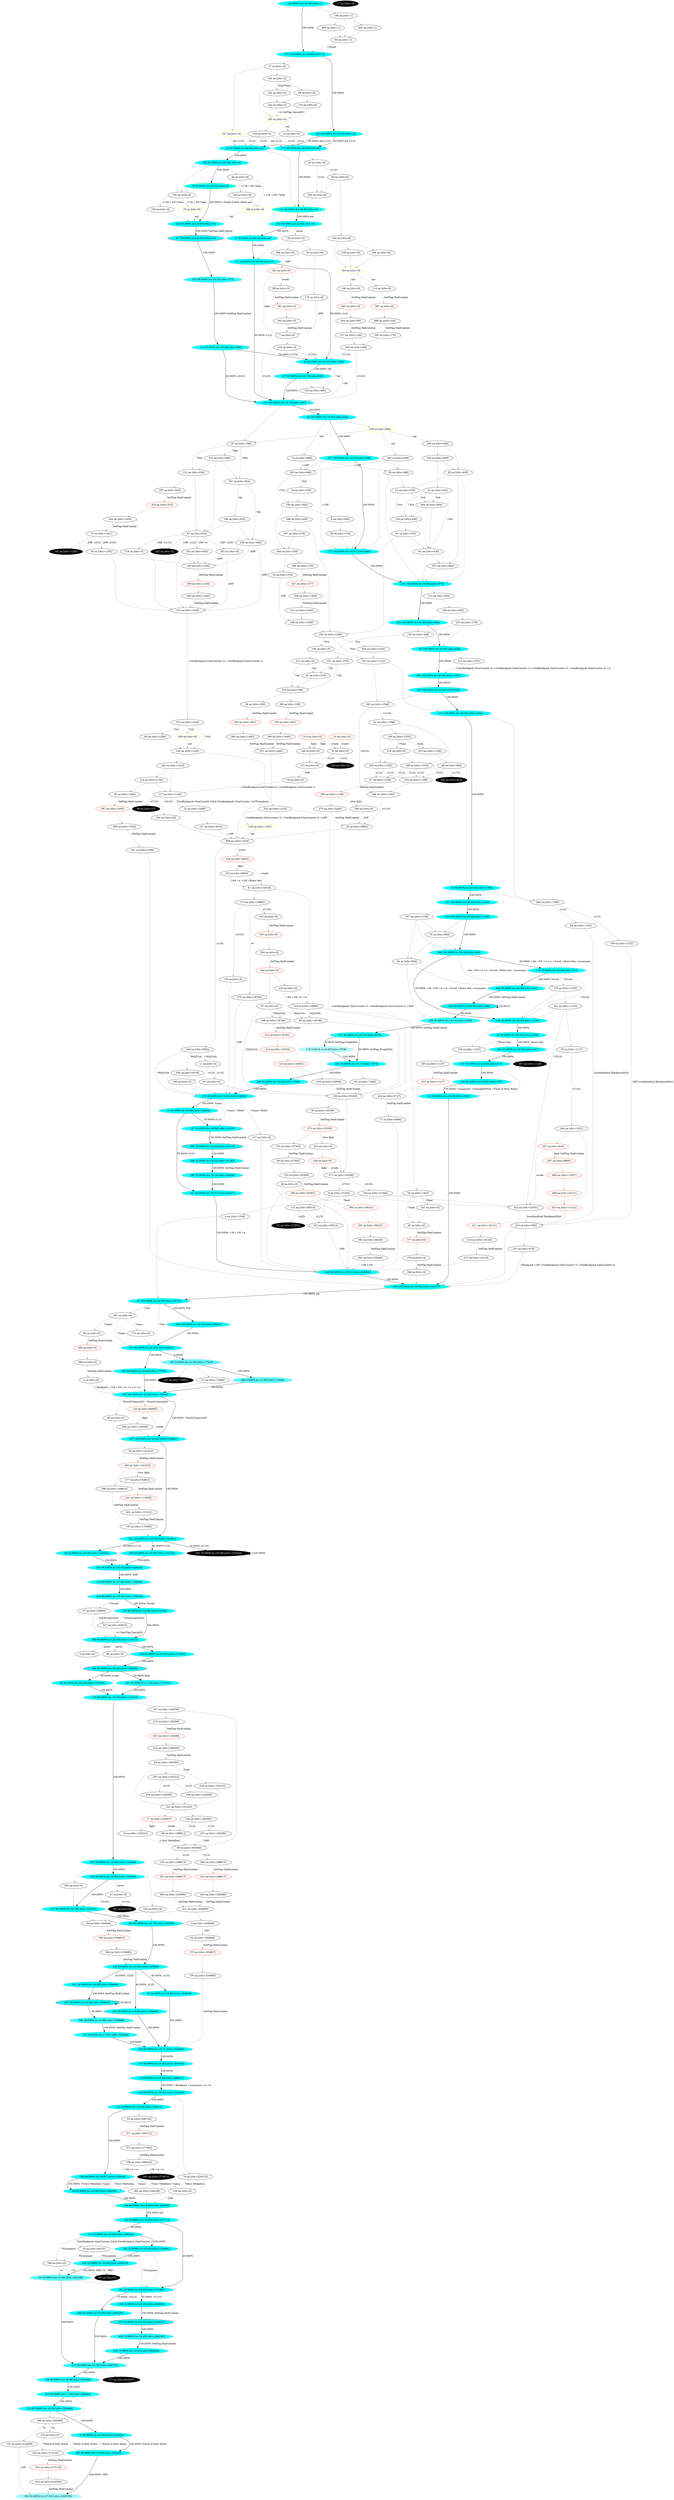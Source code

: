 digraph g {
  "A1" [style=filled fillcolor="#00ffff"label="1 100.000% [e=20.00] [stts=1]" color=grey];
  "A2" [style=filled fillcolor="white"label="2 na [stts=0]" ];
  "A3" [style=filled fillcolor="white"label="3 na [stts=304646]" ];
  "A4" [style=filled fillcolor="white"label="4 na [stts=1248]" ];
  "A5" [style=filled fillcolor="white"label="5 na [stts=0]" ];
  "A6" [style=filled fillcolor="white"label="6 na [stts=436]" ];
  "A7" [style=filled fillcolor="white"label="7 na [stts=0]" ];
  "A8" [style=filled fillcolor="#00ffff"label="8 100.000% [e=20.00] [stts=1396]" color=grey];
  "A9" [style=filled fillcolor="white"label="9 na [stts=31426]" ];
  "A10" [style=filled fillcolor="white"label="10 na [stts=152323]" ];
  "A11" [style=filled fillcolor="white"label="11 na [stts=0]" ];
  "A12" [style=filled fillcolor="#01ffff"label="12 89.999% [e=19.89] [stts=288612]" color=grey];
  "A13" [style=filled fillcolor="white"label="13 na [stts=4]" ];
  "A14" [style=filled fillcolor="white"label="14 na [stts=0]" color=red];
  "A15" [style=filled fillcolor="white"label="15 na [stts=576]" ];
  "A16" [style=filled fillcolor="white"label="16 na [stts=1292]" ];
  "A17" [style=filled fillcolor="black"label="17 na [stts=0]" style=filled fontcolor=white];
  "A18" [style=filled fillcolor="white"label="18 na [stts=576]" ];
  "A19" [style=filled fillcolor="white"label="19 na [stts=8]" color=yellow style=filled];
  "A20" [style=filled fillcolor="#00ffff"label="20 50.000% [e=20.00] [stts=153342]" color=grey];
  "A21" [style=filled fillcolor="white"label="21 na [stts=352]" ];
  "A22" [style=filled fillcolor="white"label="22 na [stts=1008]" ];
  "A23" [style=filled fillcolor="#00ffff"label="23 50.000% [e=20.00] [stts=1233]" color=grey];
  "A24" [style=filled fillcolor="white"label="24 na [stts=160340]" ];
  "A25" [style=filled fillcolor="#00ffff"label="25 50.000% [e=20.00] [stts=8]" color=grey];
  "A27" [style=filled fillcolor="white"label="27 na [stts=72006]" ];
  "A28" [style=filled fillcolor="white"label="28 na [stts=0]" ];
  "A29" [style=filled fillcolor="white"label="29 na [stts=94152]" ];
  "A30" [style=filled fillcolor="white"label="30 na [stts=0]" ];
  "A31" [style=filled fillcolor="white"label="31 na [stts=0]" ];
  "A32" [style=filled fillcolor="white"label="32 na [stts=6884]" ];
  "A33" [style=filled fillcolor="#01ffff"label="33 100.000% [e=19.90] [stts=544]" color=grey];
  "A34" [style=filled fillcolor="#59ffff"label="34 53.999% [e=13.00] [stts=333198]" color=grey];
  "A35" [style=filled fillcolor="#01ffff"label="35 50.000% [e=19.89] [stts=23934]" color=grey];
  "A37" [style=filled fillcolor="white"label="37 na [stts=2]" ];
  "A38" [style=filled fillcolor="white"label="38 na [stts=648]" ];
  "A39" [style=filled fillcolor="#00ffff"label="39 36.000% [e=19.98] [stts=304646]" color=grey];
  "A40" [style=filled fillcolor="#00ffff"label="40 100.000% [e=19.99] [stts=95740]" color=grey];
  "A41" [style=filled fillcolor="white"label="41 na [stts=316]" ];
  "A42" [style=filled fillcolor="black"label="42 na [stts=27603]" style=filled fontcolor=white];
  "A43" [style=filled fillcolor="white"label="43 na [stts=0]" ];
  "A44" [style=filled fillcolor="white"label="44 na [stts=8]" ];
  "A45" [style=filled fillcolor="white"label="45 na [stts=0]" ];
  "A48" [style=filled fillcolor="white"label="48 na [stts=1368]" ];
  "A49" [style=filled fillcolor="#00ffff"label="49 89.999% [e=19.98] [stts=259239]" color=grey];
  "A50" [style=filled fillcolor="white"label="50 na [stts=1127]" ];
  "A51" [style=filled fillcolor="#06ffff"label="51 60.000% [e=19.45] [stts=592]" color=grey];
  "A52" [style=filled fillcolor="white"label="52 na [stts=376]" ];
  "A54" [style=filled fillcolor="white"label="54 na [stts=1352]" ];
  "A55" [style=filled fillcolor="#00ffff"label="55 100.000% [e=20.00] [stts=83834]" color=grey];
  "A57" [style=filled fillcolor="white"label="57 na [stts=38064]" ];
  "A58" [style=filled fillcolor="white"label="58 na [stts=0]" ];
  "A59" [style=filled fillcolor="white"label="59 na [stts=304646]" ];
  "A60" [style=filled fillcolor="white"label="60 na [stts=18760]" ];
  "A61" [style=filled fillcolor="white"label="61 na [stts=1396]" ];
  "A63" [style=filled fillcolor="white"label="63 na [stts=8]" ];
  "A64" [style=filled fillcolor="white"label="64 na [stts=964]" ];
  "A66" [style=filled fillcolor="#0affff"label="66 45.000% [e=19.20] [stts=133039]" color=grey];
  "A67" [style=filled fillcolor="white"label="67 na [stts=624]" ];
  "A68" [style=filled fillcolor="#00ffff"label="68 100.000% [e=20.00] [stts=436]" color=grey];
  "A69" [style=filled fillcolor="white"label="69 na [stts=37302]" ];
  "A70" [style=filled fillcolor="white"label="70 na [stts=220512]" ];
  "A71" [style=filled fillcolor="white"label="71 na [stts=8394]" ];
  "A72" [style=filled fillcolor="#00ffff"label="72 50.000% [e=20.00] [stts=8]" color=grey];
  "A73" [style=filled fillcolor="#0fffff"label="73 89.999% [e=18.80] [stts=514498]" color=grey];
  "A74" [style=filled fillcolor="white"label="74 na [stts=496]" ];
  "A75" [style=filled fillcolor="white"label="75 na [stts=1421]" ];
  "A76" [style=filled fillcolor="white"label="76 na [stts=964]" ];
  "A77" [style=filled fillcolor="white"label="77 na [stts=144307]" color=red];
  "A78" [style=filled fillcolor="#00ffff"label="78 50.000% [e=20.00] [stts=8]" color=yellow];
  "A79" [style=filled fillcolor="white"label="79 na [stts=0]" ];
  "A80" [style=filled fillcolor="white"label="80 na [stts=376]" ];
  "A81" [style=filled fillcolor="white"label="81 na [stts=20318]" ];
  "A82" [style=filled fillcolor="white"label="82 na [stts=400]" ];
  "A83" [style=filled fillcolor="white"label="83 na [stts=7384]" ];
  "A84" [style=filled fillcolor="white"label="84 na [stts=1]" ];
  "A85" [style=filled fillcolor="black"label="85 na [stts=0]" style=filled fontcolor=white];
  "A86" [style=filled fillcolor="white"label="86 na [stts=0]" ];
  "A87" [style=filled fillcolor="white"label="87 na [stts=0]" ];
  "A91" [style=filled fillcolor="white"label="91 na [stts=376]" ];
  "A92" [style=filled fillcolor="white"label="92 na [stts=768]" ];
  "A94" [style=filled fillcolor="white"label="94 na [stts=1252]" ];
  "A95" [style=filled fillcolor="white"label="95 na [stts=8]" ];
  "A96" [style=filled fillcolor="white"label="96 na [stts=964]" ];
  "A97" [style=filled fillcolor="white"label="97 na [stts=0]" ];
  "A98" [style=filled fillcolor="white"label="98 na [stts=288612]" ];
  "A99" [style=filled fillcolor="black"label="99 na [stts=57]" style=filled fontcolor=white];
  "A100" [style=filled fillcolor="#26ffff"label="100 89.999% [e=16.98] [stts=622596]" color=grey];
  "A101" [style=filled fillcolor="white"label="101 na [stts=1152]" ];
  "A102" [style=filled fillcolor="white"label="102 na [stts=8]" ];
  "A103" [style=filled fillcolor="white"label="103 na [stts=136290]" ];
  "A104" [style=filled fillcolor="white"label="104 na [stts=31426]" ];
  "A105" [style=filled fillcolor="white"label="105 na [stts=1233]" ];
  "A106" [style=filled fillcolor="white"label="106 na [stts=552]" ];
  "A107" [style=filled fillcolor="white"label="107 na [stts=144306]" ];
  "A108" [style=filled fillcolor="white"label="108 na [stts=0]" color=red];
  "A109" [style=filled fillcolor="white"label="109 na [stts=394424]" ];
  "A110" [style=filled fillcolor="white"label="110 na [stts=0]" ];
  "A111" [style=filled fillcolor="#07ffff"label="111 90.000% [e=19.39] [stts=152323]" color=grey];
  "A112" [style=filled fillcolor="white"label="112 na [stts=29514]" ];
  "A113" [style=filled fillcolor="white"label="113 na [stts=504]" ];
  "A115" [style=filled fillcolor="#00ffff"label="115 100.000% [e=20.00] [stts=1544]" color=grey];
  "A116" [style=filled fillcolor="#26ffff"label="116 90.000% [e=17.00] [stts=136304]" color=grey];
  "A117" [style=filled fillcolor="white"label="117 na [stts=1140]" ];
  "A118" [style=filled fillcolor="#00ffff"label="118 50.000% [e=20.00] [stts=515]" color=grey];
  "A119" [style=filled fillcolor="#16ffff"label="119 89.999% [e=18.20] [stts=550480]" color=grey];
  "A120" [style=filled fillcolor="#02ffff"label="120 100.000% [e=19.79] [stts=592]" color=grey];
  "A121" [style=filled fillcolor="white"label="121 na [stts=1440]" ];
  "A122" [style=filled fillcolor="white"label="122 na [stts=514499]" ];
  "A123" [style=filled fillcolor="white"label="123 na [stts=1440]" ];
  "A124" [style=filled fillcolor="#0cffff"label="124 90.000% [e=19.05] [stts=152323]" color=grey];
  "A126" [style=filled fillcolor="#00ffff"label="126 100.000% [e=20.00] [stts=2]" color=yellow];
  "A127" [style=filled fillcolor="#12ffff"label="127 50.000% [e=18.56] [stts=8372]" color=grey];
  "A128" [style=filled fillcolor="white"label="128 na [stts=144306]" ];
  "A129" [style=filled fillcolor="white"label="129 na [stts=1352]" color=yellow style=filled];
  "A130" [style=filled fillcolor="white"label="130 na [stts=436]" ];
  "A131" [style=filled fillcolor="#00ffff"label="131 50.000% [e=20.00] [stts=1392]" color=grey];
  "A132" [style=filled fillcolor="white"label="132 na [stts=624]" ];
  "A133" [style=filled fillcolor="white"label="133 na [stts=66095]" color=red];
  "A134" [style=filled fillcolor="white"label="134 na [stts=436]" ];
  "A135" [style=filled fillcolor="white"label="135 na [stts=0]" ];
  "A136" [style=filled fillcolor="white"label="136 na [stts=1252]" ];
  "A137" [style=filled fillcolor="#02ffff"label="137 89.999% [e=19.82] [stts=304646]" color=grey];
  "A138" [style=filled fillcolor="white"label="138 na [stts=6903]" color=red];
  "A139" [style=filled fillcolor="white"label="139 na [stts=496]" color=yellow];
  "A140" [style=filled fillcolor="#00ffff"label="140 89.999% [e=19.93] [stts=234294]" color=grey];
  "A141" [style=filled fillcolor="#00ffff"label="141 50.000% [e=20.00] [stts=8]" color=yellow];
  "A142" [style=filled fillcolor="#00ffff"label="142 89.999% [e=19.99] [stts=427714]" color=grey];
  "A144" [style=filled fillcolor="black"label="144 na [stts=72007]" style=filled fontcolor=white];
  "A145" [style=filled fillcolor="white"label="145 na [stts=1292]" ];
  "A146" [style=filled fillcolor="white"label="146 na [stts=0]" ];
  "A148" [style=filled fillcolor="#03ffff"label="148 89.999% [e=19.71] [stts=320680]" color=grey];
  "A149" [style=filled fillcolor="white"label="149 na [stts=8]" ];
  "A150" [style=filled fillcolor="white"label="150 na [stts=504]" ];
  "A151" [style=filled fillcolor="#00ffff"label="151 100.000% [e=20.00] [stts=1252]" color=grey];
  "A152" [style=filled fillcolor="white"label="152 na [stts=9994]" ];
  "A154" [style=filled fillcolor="white"label="154 na [stts=0]" ];
  "A155" [style=filled fillcolor="white"label="155 na [stts=170380]" ];
  "A156" [style=filled fillcolor="white"label="156 na [stts=0]" ];
  "A157" [style=filled fillcolor="white"label="157 na [stts=3016]" ];
  "A158" [style=filled fillcolor="white"label="158 na [stts=1252]" ];
  "A159" [style=filled fillcolor="white"label="159 na [stts=0]" ];
  "A160" [style=filled fillcolor="white"label="160 na [stts=1]" ];
  "A161" [style=filled fillcolor="#66ffff"label="161 0.000% [e=12.00] [stts=77920]" color=grey];
  "A162" [style=filled fillcolor="white"label="162 na [stts=1216]" ];
  "A163" [style=filled fillcolor="#03ffff"label="163 90.000% [e=19.75] [stts=144306]" color=grey];
  "A164" [style=filled fillcolor="white"label="164 na [stts=436]" ];
  "A165" [style=filled fillcolor="white"label="165 na [stts=4]" color=yellow style=filled];
  "A166" [style=filled fillcolor="white"label="166 na [stts=436]" ];
  "A167" [style=filled fillcolor="white"label="167 na [stts=470]" ];
  "A168" [style=filled fillcolor="white"label="168 na [stts=0]" ];
  "A170" [style=filled fillcolor="white"label="170 na [stts=1339]" ];
  "A171" [style=filled fillcolor="#00ffff"label="171 50.000% [e=20.00] [stts=8]" color=grey];
  "A172" [style=filled fillcolor="white"label="172 na [stts=0]" ];
  "A173" [style=filled fillcolor="white"label="173 na [stts=19982]" ];
  "A174" [style=filled fillcolor="#1bffff"label="174 18.000% [e=17.81] [stts=320680]" color=grey];
  "A175" [style=filled fillcolor="#00ffff"label="175 100.000% [e=19.97] [stts=648]" color=grey];
  "A176" [style=filled fillcolor="white"label="176 na [stts=0]" ];
  "A177" [style=filled fillcolor="black"label="177 na [stts=622597]" style=filled fontcolor=white];
  "A178" [style=filled fillcolor="#b2ffff"label="178 0.001% [e=6.00] [stts=7878]" color=grey];
  "A179" [style=filled fillcolor="white"label="179 na [stts=0]" ];
  "A180" [style=filled fillcolor="#00ffff"label="180 100.000% [e=20.00] [stts=1020]" color=grey];
  "A181" [style=filled fillcolor="black"label="181 10.000% [e=20.00] [stts=153343]" style=filled fontcolor=white];
  "A182" [style=filled fillcolor="white"label="182 na [stts=2]" ];
  "A183" [style=filled fillcolor="#00ffff"label="183 36.000% [e=20.00] [stts=513382]" color=grey];
  "A184" [style=filled fillcolor="white"label="184 na [stts=1021]" ];
  "A185" [style=filled fillcolor="#00ffff"label="185 100.000% [e=19.99] [stts=101277]" color=yellow style=filled];
  "A186" [style=filled fillcolor="#00ffff"label="186 90.000% [e=20.00] [stts=108989]" color=red];
  "A187" [style=filled fillcolor="white"label="187 na [stts=376]" ];
  "A188" [style=filled fillcolor="white"label="188 na [stts=8]" color=yellow];
  "A189" [style=filled fillcolor="white"label="189 na [stts=1252]" ];
  "A190" [style=filled fillcolor="white"label="190 na [stts=0]" ];
  "A191" [style=filled fillcolor="white"label="191 na [stts=436]" ];
  "A192" [style=filled fillcolor="black"label="192 na [stts=1293]" style=filled fontcolor=white];
  "A194" [style=filled fillcolor="white"label="194 na [stts=1397]" ];
  "A195" [style=filled fillcolor="white"label="195 na [stts=8]" ];
  "A197" [style=filled fillcolor="white"label="197 na [stts=1108]" ];
  "A199" [style=filled fillcolor="white"label="199 na [stts=35250]" ];
  "A200" [style=filled fillcolor="#00ffff"label="200 100.000% [e=20.00] [stts=72006]" color=grey];
  "A201" [style=filled fillcolor="white"label="201 na [stts=0]" ];
  "A203" [style=filled fillcolor="white"label="203 na [stts=0]" ];
  "A204" [style=filled fillcolor="#00ffff"label="204 89.999% [e=19.99] [stts=485898]" color=yellow];
  "A205" [style=filled fillcolor="white"label="205 na [stts=1]" ];
  "A206" [style=filled fillcolor="white"label="206 na [stts=448]" ];
  "A207" [style=filled fillcolor="white"label="207 na [stts=152323]" ];
  "A209" [style=filled fillcolor="white"label="209 na [stts=0]" ];
  "A210" [style=filled fillcolor="white"label="210 na [stts=696]" ];
  "A211" [style=filled fillcolor="#00ffff"label="211 50.000% [e=20.00] [stts=8]" color=grey];
  "A212" [style=filled fillcolor="white"label="212 na [stts=0]" ];
  "A213" [style=filled fillcolor="white"label="213 na [stts=376]" ];
  "A214" [style=filled fillcolor="white"label="214 na [stts=1140]" ];
  "A215" [style=filled fillcolor="#1effff"label="215 89.999% [e=17.60] [stts=586462]" color=grey];
  "A216" [style=filled fillcolor="white"label="216 na [stts=0]" ];
  "A217" [style=filled fillcolor="white"label="217 na [stts=128]" ];
  "A218" [style=filled fillcolor="white"label="218 na [stts=144306]" ];
  "A219" [style=filled fillcolor="white"label="219 na [stts=506]" ];
  "A220" [style=filled fillcolor="white"label="220 na [stts=0]" ];
  "A221" [style=filled fillcolor="white"label="221 na [stts=1233]" ];
  "A222" [style=filled fillcolor="white"label="222 na [stts=2]" ];
  "A223" [style=filled fillcolor="white"label="223 na [stts=152323]" ];
  "A224" [style=filled fillcolor="white"label="224 na [stts=19982]" ];
  "A225" [style=filled fillcolor="#00ffff"label="225 100.000% [e=20.00] [stts=161861]" color=grey];
  "A226" [style=filled fillcolor="white"label="226 na [stts=400]" ];
  "A227" [style=filled fillcolor="#03ffff"label="227 60.000% [e=19.75] [stts=544]" color=grey];
  "A228" [style=filled fillcolor="#00ffff"label="228 50.000% [e=20.00] [stts=1339]" color=grey];
  "A229" [style=filled fillcolor="#0fffff"label="229 10.800% [e=18.81] [stts=694864]" color=grey];
  "A230" [style=filled fillcolor="white"label="230 na [stts=0]" ];
  "A231" [style=filled fillcolor="#02ffff"label="231 50.000% [e=19.77] [stts=32517]" color=grey];
  "A232" [style=filled fillcolor="white"label="232 na [stts=376]" ];
  "A234" [style=filled fillcolor="white"label="234 na [stts=1108]" ];
  "A235" [style=filled fillcolor="#2effff"label="235 89.999% [e=16.33] [stts=658730]" color=grey];
  "A236" [style=filled fillcolor="white"label="236 na [stts=484]" ];
  "A237" [style=filled fillcolor="white"label="237 na [stts=14120]" ];
  "A238" [style=filled fillcolor="white"label="238 na [stts=152323]" ];
  "A239" [style=filled fillcolor="white"label="239 na [stts=8]" ];
  "A240" [style=filled fillcolor="white"label="240 na [stts=1396]" ];
  "A241" [style=filled fillcolor="#00ffff"label="241 100.000% [e=20.00] [stts=868]" color=grey];
  "A242" [style=filled fillcolor="black"label="242 na [stts=0]" style=filled fontcolor=white];
  "A243" [style=filled fillcolor="#20ffff"label="243 45.000% [e=17.42] [stts=152323]" color=grey];
  "A244" [style=filled fillcolor="white"label="244 na [stts=6902]" ];
  "A245" [style=filled fillcolor="#0affff"label="245 50.000% [e=19.17] [stts=7878]" color=grey];
  "A246" [style=filled fillcolor="#00ffff"label="246 53.999% [e=20.00] [stts=363015]" color=grey];
  "A247" [style=filled fillcolor="white"label="247 na [stts=2]" color=yellow];
  "A248" [style=filled fillcolor="white"label="248 na [stts=1368]" ];
  "A249" [style=filled fillcolor="#00ffff"label="249 90.000% [e=19.93] [stts=320680]" color=grey];
  "A250" [style=filled fillcolor="white"label="250 na [stts=6376]" ];
  "A251" [style=filled fillcolor="#00ffff"label="251 100.000% [e=19.95] [stts=496]" color=grey];
  "A252" [style=filled fillcolor="#00ffff"label="252 100.000% [e=19.99] [stts=504]" color=grey];
  "A253" [style=filled fillcolor="#00ffff"label="253 50.000% [e=20.00] [stts=8]" color=grey];
  "A254" [style=filled fillcolor="white"label="254 na [stts=1296]" ];
  "A255" [style=filled fillcolor="#00ffff"label="255 90.000% [e=20.00] [stts=117005]" color=grey];
  "A256" [style=filled fillcolor="white"label="256 na [stts=56]" ];
  "A257" [style=filled fillcolor="#00ffff"label="257 50.000% [e=20.00] [stts=413]" color=grey];
  "A258" [style=filled fillcolor="#00ffff"label="258 89.999% [e=19.97] [stts=539860]" color=grey];
  "A259" [style=filled fillcolor="white"label="259 na [stts=8]" ];
  "A261" [style=filled fillcolor="white"label="261 na [stts=38240]" ];
  "A262" [style=filled fillcolor="black"label="262 na [stts=0]" style=filled fontcolor=white];
  "A263" [style=filled fillcolor="white"label="263 na [stts=0]" ];
  "A264" [style=filled fillcolor="white"label="264 na [stts=504]" ];
  "A265" [style=filled fillcolor="white"label="265 na [stts=126008]" ];
  "A266" [style=filled fillcolor="white"label="266 na [stts=8]" ];
  "A267" [style=filled fillcolor="black"label="267 na [stts=1128]" style=filled fontcolor=white];
  "A268" [style=filled fillcolor="#00ffff"label="268 100.000% [e=20.00] [stts=964]" color=grey];
  "A269" [style=filled fillcolor="white"label="269 na [stts=0]" color=yellow style=filled];
  "A270" [style=filled fillcolor="#00ffff"label="270 53.999% [e=19.99] [stts=399166]" color=grey];
  "A271" [style=filled fillcolor="white"label="271 na [stts=33338]" ];
  "A272" [style=filled fillcolor="white"label="272 na [stts=0]" ];
  "A273" [style=filled fillcolor="#00ffff"label="273 100.000% [e=20.00] [stts=2]" color=grey];
  "A274" [style=filled fillcolor="white"label="274 na [stts=0]" ];
  "A275" [style=filled fillcolor="white"label="275 na [stts=18760]" ];
  "A276" [style=filled fillcolor="white"label="276 na [stts=256]" ];
  "A278" [style=filled fillcolor="white"label="278 na [stts=0]" ];
  "A279" [style=filled fillcolor="#0cffff"label="279 90.000% [e=19.00] [stts=98240]" color=grey];
  "A280" [style=filled fillcolor="#0affff"label="280 25.000% [e=19.19] [stts=34429]" color=grey];
  "A281" [style=filled fillcolor="white"label="281 na [stts=1584]" ];
  "A282" [style=filled fillcolor="#00ffff"label="282 50.000% [e=20.00] [stts=447]" color=grey];
  "A283" [style=filled fillcolor="#07ffff"label="283 89.999% [e=19.40] [stts=205392]" color=grey];
  "A284" [style=filled fillcolor="white"label="284 na [stts=0]" ];
  "A286" [style=filled fillcolor="#00ffff"label="286 99.999% [e=20.00] [stts=77920]" color=grey];
  "A288" [style=filled fillcolor="white"label="288 na [stts=436]" ];
  "A289" [style=filled fillcolor="#00ffff"label="289 90.000% [e=20.00] [stts=125022]" color=grey];
  "A290" [style=filled fillcolor="#00ffff"label="290 50.000% [e=20.00] [stts=8]" color=grey];
  "A291" [style=filled fillcolor="white"label="291 na [stts=0]" ];
  "A292" [style=filled fillcolor="white"label="292 na [stts=624]" ];
  "A293" [style=filled fillcolor="white"label="293 na [stts=648]" ];
  "A294" [style=filled fillcolor="#59ffff"label="294 0.000% [e=13.00] [stts=72006]" color=grey];
  "A295" [style=filled fillcolor="white"label="295 na [stts=176]" ];
  "A296" [style=filled fillcolor="white"label="296 na [stts=550480]" ];
  "A297" [style=filled fillcolor="#00ffff"label="297 100.000% [e=19.98] [stts=576]" color=grey];
  "A298" [style=filled fillcolor="white"label="298 na [stts=0]" ];
  "A300" [style=filled fillcolor="#00ffff"label="300 40.000% [e=20.00] [stts=153342]" color=grey];
  "A301" [style=filled fillcolor="white"label="301 na [stts=624]" ];
  "A302" [style=filled fillcolor="#00ffff"label="302 50.000% [e=20.00] [stts=379]" color=grey];
  "A303" [style=filled fillcolor="white"label="303 na [stts=29514]" ];
  "A304" [style=filled fillcolor="white"label="304 na [stts=1252]" ];
  "A305" [style=filled fillcolor="white"label="305 na [stts=259239]" ];
  "A306" [style=filled fillcolor="white"label="306 na [stts=1]" ];
  "A307" [style=filled fillcolor="#00ffff"label="307 100.000% [e=20.00] [stts=235861]" color=grey];
  "A309" [style=filled fillcolor="white"label="309 na [stts=7428]" ];
  "A311" [style=filled fillcolor="white"label="311 na [stts=320680]" ];
  "A312" [style=filled fillcolor="#14ffff"label="312 50.000% [e=18.40] [stts=480]" color=grey];
  "A313" [style=filled fillcolor="white"label="313 na [stts=1108]" ];
  "A314" [style=filled fillcolor="#00ffff"label="314 89.999% [e=19.95] [stts=220512]" color=grey];
  "A315" [style=filled fillcolor="white"label="315 na [stts=1444]" ];
  "A316" [style=filled fillcolor="white"label="316 na [stts=0]" color=red];
  "A317" [style=filled fillcolor="white"label="317 na [stts=0]" ];
  "A318" [style=filled fillcolor="#19ffff"label="318 90.000% [e=18.00] [stts=136304]" color=grey];
  "A319" [style=filled fillcolor="white"label="319 na [stts=4]" ];
  "A320" [style=filled fillcolor="#00ffff"label="320 100.000% [e=20.00] [stts=1108]" color=grey];
  "A321" [style=filled fillcolor="white"label="321 na [stts=1440]" ];
  "A322" [style=filled fillcolor="white"label="322 na [stts=1216]" ];
  "A323" [style=filled fillcolor="#00ffff"label="323 36.000% [e=19.98] [stts=304646]" color=grey];
  "A324" [style=filled fillcolor="white"label="324 na [stts=8]" color=yellow];
  "A326" [style=filled fillcolor="white"label="326 na [stts=1224]" ];
  "A327" [style=filled fillcolor="white"label="327 na [stts=60032]" ];
  "A328" [style=filled fillcolor="white"label="328 na [stts=496]" ];
  "A329" [style=filled fillcolor="black"label="329 na [stts=0]" style=filled fontcolor=white];
  "A330" [style=filled fillcolor="white"label="330 na [stts=448]" ];
  "A331" [style=filled fillcolor="white"label="331 na [stts=376]" ];
  "A332" [style=filled fillcolor="white"label="332 na [stts=2]" ];
  "A333" [style=filled fillcolor="#05ffff"label="333 90.000% [e=19.60] [stts=144306]" color=grey];
  "A334" [style=filled fillcolor="black"label="334 na [stts=825]" style=filled fontcolor=white];
  "A335" [style=filled fillcolor="#02ffff"label="335 50.000% [e=19.83] [stts=25650]" color=grey];
  "A336" [style=filled fillcolor="white"label="336 na [stts=144306]" ];
  "A337" [style=filled fillcolor="white"label="337 na [stts=484]" ];
  "A338" [style=filled fillcolor="#00ffff"label="338 25.200% [e=20.00] [stts=483250]" color=grey];
  "A339" [style=filled fillcolor="white"label="339 na [stts=0]" ];
  "A340" [style=filled fillcolor="white"label="340 na [stts=0]" ];
  "A341" [style=filled fillcolor="#00ffff"label="341 90.000% [e=20.00] [stts=144824]" color=grey];
  "A342" [style=filled fillcolor="white"label="342 na [stts=32031]" ];
  "A343" [style=filled fillcolor="white"label="343 na [stts=1544]" ];
  "A344" [style=filled fillcolor="#0fffff"label="344 90.000% [e=18.80] [stts=160340]" color=grey];
  "A345" [style=filled fillcolor="white"label="345 na [stts=160]" ];
  "A346" [style=filled fillcolor="#04ffff"label="346 50.000% [e=19.62] [stts=7384]" color=grey];
  "A347" [style=filled fillcolor="black"label="347 na [stts=372971]" style=filled fontcolor=white];
  "A348" [style=filled fillcolor="#01ffff"label="348 50.000% [e=19.91] [stts=105036]" color=grey];
  "A349" [style=filled fillcolor="#00ffff"label="349 100.000% [e=20.00] [stts=89812]" color=grey];
  "A350" [style=filled fillcolor="#9fffff"label="350 56.682% [e=27.63] [stts=1309706]" color=grey];
  "A360" [style=filled fillcolor="white"label="360 na [stts=0]" color=red];
  "A361" [style=filled fillcolor="#00ffff"label="361 53.999% [e=20.00] [stts=276466]" color=grey];
  "A362" [style=filled fillcolor="white"label="362 na [stts=0]" color=red];
  "A26" [style=filled fillcolor="white"label="26 na [stts=200]" ];
  "A363" [style=filled fillcolor="white"label="363 na [stts=201]" color=red];
  "A364" [style=filled fillcolor="white"label="364 na [stts=1440]" ];
  "A36" [style=filled fillcolor="white"label="36 na [stts=141422]" ];
  "A365" [style=filled fillcolor="white"label="365 na [stts=141423]" color=red];
  "A366" [style=filled fillcolor="white"label="366 na [stts=169610]" ];
  "A46" [style=filled fillcolor="white"label="46 na [stts=1064]" ];
  "A367" [style=filled fillcolor="white"label="367 na [stts=1065]" color=red];
  "A368" [style=filled fillcolor="white"label="368 na [stts=1520]" ];
  "A47" [style=filled fillcolor="white"label="47 na [stts=1108]" ];
  "A369" [style=filled fillcolor="white"label="369 na [stts=1109]" color=red];
  "A370" [style=filled fillcolor="white"label="370 na [stts=3244]" ];
  "A53" [style=filled fillcolor="white"label="53 na [stts=206730]" ];
  "A371" [style=filled fillcolor="white"label="371 na [stts=206731]" color=red];
  "A372" [style=filled fillcolor="white"label="372 na [stts=277400]" ];
  "A56" [style=filled fillcolor="white"label="56 na [stts=33338]" ];
  "A373" [style=filled fillcolor="white"label="373 na [stts=33339]" color=red];
  "A374" [style=filled fillcolor="white"label="374 na [stts=37302]" ];
  "A62" [style=filled fillcolor="white"label="62 na [stts=304646]" ];
  "A375" [style=filled fillcolor="white"label="375 na [stts=304647]" color=red];
  "A376" [style=filled fillcolor="white"label="376 na [stts=320680]" ];
  "A65" [style=filled fillcolor="white"label="65 na [stts=0]" ];
  "A377" [style=filled fillcolor="white"label="377 na [stts=0]" color=red];
  "A378" [style=filled fillcolor="white"label="378 na [stts=0]" ];
  "A88" [style=filled fillcolor="white"label="88 na [stts=200]" ];
  "A379" [style=filled fillcolor="white"label="379 na [stts=201]" color=red];
  "A380" [style=filled fillcolor="white"label="380 na [stts=1440]" ];
  "A89" [style=filled fillcolor="white"label="89 na [stts=0]" ];
  "A381" [style=filled fillcolor="white"label="381 na [stts=0]" color=red];
  "A382" [style=filled fillcolor="white"label="382 na [stts=0]" ];
  "A90" [style=filled fillcolor="white"label="90 na [stts=304646]" ];
  "A383" [style=filled fillcolor="white"label="383 na [stts=304647]" color=red];
  "A384" [style=filled fillcolor="white"label="384 na [stts=320680]" ];
  "A93" [style=filled fillcolor="white"label="93 na [stts=0]" ];
  "A385" [style=filled fillcolor="white"label="385 na [stts=0]" color=red];
  "A386" [style=filled fillcolor="white"label="386 na [stts=0]" ];
  "A114" [style=filled fillcolor="white"label="114 na [stts=8]" ];
  "A387" [style=filled fillcolor="white"label="387 na [stts=8]" color=red];
  "A388" [style=filled fillcolor="white"label="388 na [stts=104]" ];
  "A125" [style=filled fillcolor="white"label="125 na [stts=35390]" ];
  "A389" [style=filled fillcolor="white"label="389 na [stts=35391]" color=red];
  "A390" [style=filled fillcolor="white"label="390 na [stts=38241]" color=red];
  "A391" [style=filled fillcolor="white"label="391 na [stts=38241]" color=red];
  "A392" [style=filled fillcolor="white"label="392 na [stts=38240]" ];
  "A143" [style=filled fillcolor="white"label="143 na [stts=0]" ];
  "A393" [style=filled fillcolor="white"label="393 na [stts=0]" color=red];
  "A394" [style=filled fillcolor="white"label="394 na [stts=0]" ];
  "A147" [style=filled fillcolor="#00ffff"label="147 25.000% [e=19.94] [stts=22218]" color=grey];
  "A395" [style=filled fillcolor="#00ffff"label="395 25.000% [e=19.94] [stts=22219]" color=red];
  "A396" [style=filled fillcolor="#0cffff"label="396 25.000% [e=19.03] [stts=31293]" color=grey];
  "A153" [style=filled fillcolor="#00ffff"label="153 18.000% [e=19.98] [stts=304646]" color=grey];
  "A397" [style=filled fillcolor="#00ffff"label="397 18.000% [e=19.98] [stts=304647]" color=red];
  "A398" [style=filled fillcolor="#37ffff"label="398 18.000% [e=15.66] [stts=320680]" color=grey];
  "A169" [style=filled fillcolor="white"label="169 na [stts=1292]" ];
  "A399" [style=filled fillcolor="white"label="399 na [stts=1293]" color=red];
  "A400" [style=filled fillcolor="white"label="400 na [stts=1440]" ];
  "A193" [style=filled fillcolor="white"label="193 na [stts=288612]" ];
  "A401" [style=filled fillcolor="white"label="401 na [stts=288613]" color=red];
  "A402" [style=filled fillcolor="white"label="402 na [stts=320680]" ];
  "A196" [style=filled fillcolor="white"label="196 na [stts=8]" ];
  "A403" [style=filled fillcolor="white"label="403 na [stts=8]" color=red];
  "A404" [style=filled fillcolor="white"label="404 na [stts=80]" ];
  "A198" [style=filled fillcolor="#00ffff"label="198 10.800% [e=20.00] [stts=483250]" color=grey];
  "A405" [style=filled fillcolor="#00ffff"label="405 10.800% [e=20.00] [stts=483251]" color=red];
  "A406" [style=filled fillcolor="#27ffff"label="406 10.800% [e=16.89] [stts=604240]" color=grey];
  "A202" [style=filled fillcolor="white"label="202 na [stts=916]" color=red];
  "A407" [style=filled fillcolor="white"label="407 na [stts=6864]" color=red];
  "A408" [style=filled fillcolor="white"label="408 na [stts=13937]" color=red];
  "A409" [style=filled fillcolor="white"label="409 na [stts=14121]" color=red];
  "A410" [style=filled fillcolor="white"label="410 na [stts=14121]" color=red];
  "A411" [style=filled fillcolor="white"label="411 na [stts=14121]" color=red];
  "A412" [style=filled fillcolor="white"label="412 na [stts=14120]" ];
  "A208" [style=filled fillcolor="white"label="208 na [stts=18760]" ];
  "A413" [style=filled fillcolor="white"label="413 na [stts=18761]" color=red];
  "A414" [style=filled fillcolor="white"label="414 na [stts=24333]" color=red];
  "A415" [style=filled fillcolor="white"label="415 na [stts=28361]" color=red];
  "A416" [style=filled fillcolor="white"label="416 na [stts=28360]" ];
  "A233" [style=filled fillcolor="#00ffff"label="233 50.000% [e=20.00] [stts=16]" color=grey];
  "A417" [style=filled fillcolor="#00ffff"label="417 50.000% [e=20.00] [stts=16]" color=red];
  "A418" [style=filled fillcolor="#2cffff"label="418 50.000% [e=16.54] [stts=272]" color=grey];
  "A260" [style=filled fillcolor="white"label="260 na [stts=288612]" ];
  "A419" [style=filled fillcolor="white"label="419 na [stts=288613]" color=red];
  "A420" [style=filled fillcolor="white"label="420 na [stts=320680]" ];
  "A277" [style=filled fillcolor="white"label="277 na [stts=92843]" ];
  "A421" [style=filled fillcolor="white"label="421 na [stts=113936]" color=red];
  "A422" [style=filled fillcolor="white"label="422 na [stts=115221]" ];
  "A285" [style=filled fillcolor="white"label="285 na [stts=1127]" ];
  "A423" [style=filled fillcolor="white"label="423 na [stts=1127]" color=red];
  "A424" [style=filled fillcolor="white"label="424 na [stts=5747]" ];
  "A287" [style=filled fillcolor="white"label="287 na [stts=552]" ];
  "A425" [style=filled fillcolor="white"label="425 na [stts=553]" color=red];
  "A426" [style=filled fillcolor="white"label="426 na [stts=1420]" ];
  "A299" [style=filled fillcolor="white"label="299 na [stts=376]" ];
  "A427" [style=filled fillcolor="white"label="427 na [stts=377]" color=red];
  "A428" [style=filled fillcolor="white"label="428 na [stts=1440]" ];
  "A308" [style=filled fillcolor="#00ffff"label="308 50.000% [e=20.00] [stts=481]" color=grey];
  "A429" [style=filled fillcolor="#00ffff"label="429 50.000% [e=20.00] [stts=482]" color=red];
  "A430" [style=filled fillcolor="#31ffff"label="430 50.000% [e=16.14] [stts=4180]" color=grey];
  "A310" [style=filled fillcolor="white"label="310 na [stts=136289]" ];
  "A431" [style=filled fillcolor="white"label="431 na [stts=136290]" color=red];
  "A432" [style=filled fillcolor="white"label="432 na [stts=160340]" ];
  "A325" [style=filled fillcolor="white"label="325 na [stts=273124]" ];
  "A433" [style=filled fillcolor="white"label="433 na [stts=273125]" color=red];
  "A434" [style=filled fillcolor="white"label="434 na [stts=416360]" ];
  A1 -> A160 [label="" color=darkgrey];
  A2 -> A200 [label=" +Backpack +12$ +2M +w +w +w +w" color=darkgrey];
  A3 -> A62 [label=" -1HP" color=darkgrey];
  A4 -> A40 [label="" color=darkgrey];
  A5 -> A186 [label="" color=darkgrey];
  A6 -> A80 [label="" color=darkgrey];
  A6 -> A175 [label="" color=darkgrey];
  A7 -> A154 [label="" color=darkgrey];
  A8 -> A240 [label="" color=darkgrey];
  A9 -> A112 [label="" color=darkgrey];
  A9 -> A342 [label="" color=darkgrey];
  A10 -> A59 [label=" +Onyx Medallion" color=darkgrey];
  A11 -> A97 [label=" r(1/2)" color=darkgrey];
  A11 -> A190 [label=" r(1/2)" color=darkgrey];
  A13 -> A25 [label=" r(1/2)" color=darkgrey];
  A13 -> A171 [label=" r(1/2)" color=darkgrey];
  A14 -> A31 [label=" evade" color=darkgrey];
  A14 -> A146 [label=" fight" color=darkgrey];
  A15 -> A134 [label=" !?trk" color=darkgrey];
  A15 -> A264 [label=" ?trk" color=darkgrey];
  A16 -> A123 [label="" color=darkgrey];
  A16 -> A169 [label="" color=darkgrey];
  A18 -> A150 [label="" color=darkgrey];
  A19 -> A233 [label=" eat" color=darkgrey];
  A21 -> A134 [label=" !?trk" color=darkgrey];
  A21 -> A191 [label=" !?trk" color=darkgrey];
  A21 -> A264 [label=" ?trk" color=darkgrey];
  A22 -> A157 [label="" color=darkgrey];
  A23 -> A105 [label=" !?Brass Key" color=darkgrey];
  A24 -> A207 [label="" color=darkgrey];
  A24 -> A223 [label="" color=darkgrey];
  A24 -> A238 [label=" ?heal" color=darkgrey];
  A25 -> A141 [label="" color=darkgrey];
  A26 -> A363 [label=" SetFlag HadCombat" color=darkgrey];
  A27 -> A200 [label="" color=darkgrey];
  A28 -> A348 [label="" color=darkgrey];
  A29 -> A168 [label=" ?Firesphere" color=darkgrey];
  A29 -> A183 [label=" !?Firesphere" color=darkgrey];
  A29 -> A246 [label=" !?Firesphere" color=darkgrey];
  A30 -> A176 [label="" color=darkgrey];
  A31 -> A272 [label=" r(1/2)" color=darkgrey];
  A31 -> A329 [label=" r(1/2)" color=darkgrey];
  A32 -> A309 [label="" color=darkgrey];
  A33 -> A74 [label="" color=darkgrey];
  A33 -> A139 [label="" color=darkgrey];
  A34 -> A183 [label="" color=darkgrey];
  A36 -> A365 [label=" SetFlag HadCombat" color=darkgrey];
  A37 -> A182 [label="" color=darkgrey];
  A37 -> A247 [label="" color=darkgrey];
  A38 -> A15 [label="" color=darkgrey];
  A38 -> A297 [label="" color=darkgrey];
  A40 -> A55 [label=" !?trk" color=darkgrey];
  A40 -> A291 [label=" !?trk" color=darkgrey];
  A41 -> A276 [label="" color=darkgrey];
  A43 -> A111 [label="  r(3/10)" color=darkgrey];
  A43 -> A262 [label="  r(7/10)" color=darkgrey];
  A44 -> A149 [label=" +12$ +2M ?heal" color=darkgrey];
  A44 -> A188 [label=" +12$ +2M !?heal" color=darkgrey];
  A45 -> A307 [label="" color=darkgrey];
  A46 -> A367 [label=" SetFlag HadCombat" color=darkgrey];
  A47 -> A369 [label=" SetFlag HadCombat" color=darkgrey];
  A48 -> A145 [label="" color=darkgrey];
  A50 -> A184 [label=" r(7/10)" color=darkgrey];
  A50 -> A267 [label=" r(3/10)" color=darkgrey];
  A51 -> A120 [label=" !?ak" color=darkgrey];
  A51 -> A328 [label=" !?ak" color=darkgrey];
  A52 -> A248 [label=" -1HP" color=darkgrey];
  A53 -> A371 [label=" SetFlag HadCombat" color=darkgrey];
  A54 -> A4 [label=" ?heal" color=darkgrey];
  A54 -> A65 [label=" !?heal" color=darkgrey];
  A54 -> A201 [label=" !?heal" color=darkgrey];
  A56 -> A373 [label=" SetFlag HadCombat" color=darkgrey];
  A57 -> A289 [label=" " color=darkgrey];
  A57 -> A327 [label=" ?w&&f:Special01" color=darkgrey];
  A58 -> A110 [label="" color=darkgrey];
  A58 -> A222 [label="" color=darkgrey];
  A59 -> A193 [label=" r(1/2)" color=darkgrey];
  A59 -> A260 [label=" r(1/2)" color=darkgrey];
  A60 -> A199 [label="" color=darkgrey];
  A61 -> A136 [label="" color=darkgrey];
  A61 -> A189 [label="" color=darkgrey];
  A61 -> A304 [label="" color=darkgrey];
  A62 -> A375 [label=" SetFlag HadCombat" color=darkgrey];
  A63 -> A95 [label=" r(1/2)" color=darkgrey];
  A63 -> A259 [label=" r(1/2)" color=darkgrey];
  A64 -> A170 [label="" color=darkgrey];
  A64 -> A228 [label="" color=darkgrey];
  A65 -> A377 [label=" SetFlag HadCombat" color=darkgrey];
  A67 -> A242 [label=" -1HP  r(1/2)" color=darkgrey];
  A67 -> A263 [label=" -1HP  r(2/5)" color=darkgrey];
  A67 -> A278 [label=" -1HP  r(1/10)" color=darkgrey];
  A67 -> A292 [label=" -1HP ?w" color=darkgrey];
  A68 -> A213 [label="" color=darkgrey];
  A69 -> A125 [label="" color=darkgrey];
  A69 -> A348 [label="" color=darkgrey];
  A70 -> A49 [label=" ?camo" color=darkgrey];
  A70 -> A159 [label=" " color=darkgrey];
  A70 -> A305 [label=" ?Onyx Medallion" color=darkgrey];
  A71 -> A348 [label="" color=darkgrey];
  A73 -> A325 [label=" !?Flask of Holy Water" color=darkgrey];
  A74 -> A38 [label=" +1HP" color=darkgrey];
  A74 -> A175 [label=" +1HP" color=darkgrey];
  A74 -> A293 [label=" +1HP" color=darkgrey];
  A75 -> A16 [label=" -2HP  r(2/5)" color=darkgrey];
  A75 -> A192 [label=" -2HP  r(3/5)" color=darkgrey];
  A76 -> A64 [label="" color=darkgrey];
  A76 -> A268 [label="" color=darkgrey];
  A77 -> A10 [label=" fight" color=darkgrey];
  A77 -> A98 [label=" evade" color=darkgrey];
  A79 -> A117 [label=" +GenBackpack (GenCounter 2) +GenBackpack (GenCounter 1)" color=darkgrey];
  A80 -> A175 [label="" color=darkgrey];
  A81 -> A173 [label="" color=darkgrey];
  A81 -> A224 [label="" color=darkgrey];
  A82 -> A15 [label="" color=darkgrey];
  A82 -> A297 [label="" color=darkgrey];
  A82 -> A337 [label="" color=darkgrey];
  A83 -> A199 [label="" color=darkgrey];
  A84 -> A273 [label=" +Scroll" color=darkgrey];
  A86 -> A186 [label="" color=darkgrey];
  A87 -> A60 [label=" ?6th||?trk" color=darkgrey];
  A87 -> A199 [label=" !?6th||?trk" color=darkgrey];
  A87 -> A208 [label=" !?6th||?trk" color=darkgrey];
  A88 -> A379 [label=" SetFlag HadCombat" color=darkgrey];
  A89 -> A381 [label=" SetFlag HadCombat" color=darkgrey];
  A90 -> A383 [label=" SetFlag HadCombat" color=darkgrey];
  A91 -> A191 [label="" color=darkgrey];
  A91 -> A254 [label="" color=darkgrey];
  A92 -> A132 [label=" !?6th" color=darkgrey];
  A92 -> A210 [label=" ?6th" color=darkgrey];
  A92 -> A301 [label=" !?6th" color=darkgrey];
  A93 -> A385 [label=" SetFlag HadCombat" color=darkgrey];
  A94 -> A219 [label=" LoseItemKind [BackpackSlot]" color=darkgrey];
  A95 -> A195 [label="" color=darkgrey];
  A95 -> A259 [label="" color=darkgrey];
  A96 -> A47 [label=" r(1/2)" color=darkgrey];
  A96 -> A234 [label=" r(2/5)" color=darkgrey];
  A96 -> A334 [label=" r(1/10)" color=darkgrey];
  A97 -> A199 [label="" color=darkgrey];
  A98 -> A59 [label="" color=darkgrey];
  A101 -> A115 [label="" color=darkgrey];
  A101 -> A343 [label="" color=darkgrey];
  A102 -> A19 [label=" +12$ +2M ?heal" color=darkgrey];
  A102 -> A339 [label=" +12$ +2M !?heal" color=darkgrey];
  A103 -> A59 [label=" -4HP" color=darkgrey];
  A104 -> A303 [label="" color=darkgrey];
  A104 -> A342 [label="" color=darkgrey];
  A105 -> A267 [label="" color=darkgrey];
  A105 -> A285 [label="" color=darkgrey];
  A106 -> A67 [label="" color=darkgrey];
  A106 -> A236 [label="" color=darkgrey];
  A107 -> A59 [label="" color=darkgrey];
  A107 -> A310 [label="" color=darkgrey];
  A108 -> A28 [label=" fight" color=darkgrey];
  A108 -> A271 [label=" evade" color=darkgrey];
  A109 -> A258 [label=" +3$ +w +w" color=darkgrey];
  A109 -> A347 [label=" +3$ +w +w" color=darkgrey];
  A110 -> A165 [label="" color=darkgrey];
  A111 -> A90 [label="" color=darkgrey];
  A112 -> A42 [label="  r(4/5)" color=darkgrey];
  A112 -> A303 [label="  r(1/5)" color=darkgrey];
  A113 -> A166 [label="" color=darkgrey];
  A114 -> A387 [label=" SetFlag HadCombat" color=darkgrey];
  A115 -> A240 [label="" color=darkgrey];
  A117 -> A22 [label=" ?GenBackpack (GenCounter 2)&&?GenBackpack (GenCounter 1)||?Firesphere" color=darkgrey];
  A117 -> A99 [label="  r(7/10)" color=darkgrey];
  A117 -> A256 [label="  r(3/10)" color=darkgrey];
  A118 -> A170 [label=" !?Scroll" color=darkgrey];
  A118 -> A228 [label=" !?Scroll" color=darkgrey];
  A119 -> A296 [label="" color=darkgrey];
  A120 -> A92 [label="" color=darkgrey];
  A121 -> A248 [label="" color=darkgrey];
  A122 -> A350 [label=" -1HP " color=darkgrey];
  A123 -> A315 [label=" +GenBackpack (GenCounter 2) +GenBackpack (GenCounter 1)" color=darkgrey];
  A124 -> A107 [label="" color=darkgrey];
  A125 -> A389 [label=" SetFlag HadCombat" color=darkgrey];
  A128 -> A98 [label="  r(1/2)" color=darkgrey];
  A128 -> A103 [label="  r(1/2)" color=darkgrey];
  A129 -> A309 [label=" eat" color=darkgrey];
  A130 -> A68 [label="" color=darkgrey];
  A130 -> A331 [label="" color=darkgrey];
  A132 -> A67 [label="" color=darkgrey];
  A132 -> A287 [label="" color=darkgrey];
  A133 -> A265 [label=" fight" color=darkgrey];
  A133 -> A307 [label=" evade" color=darkgrey];
  A134 -> A91 [label="" color=darkgrey];
  A134 -> A191 [label="" color=darkgrey];
  A135 -> A30 [label="" color=darkgrey];
  A135 -> A211 [label="" color=darkgrey];
  A135 -> A284 [label="" color=darkgrey];
  A136 -> A216 [label=" !?heal" color=darkgrey];
  A136 -> A313 [label=" ?heal" color=darkgrey];
  A138 -> A81 [label=" evade" color=darkgrey];
  A138 -> A152 [label=" fight" color=darkgrey];
  A139 -> A92 [label=" eat" color=darkgrey];
  A139 -> A206 [label=" eat" color=darkgrey];
  A139 -> A330 [label=" eat" color=darkgrey];
  A140 -> A70 [label="" color=darkgrey];
  A143 -> A393 [label=" SetFlag HadCombat" color=darkgrey];
  A145 -> A162 [label="" color=darkgrey];
  A145 -> A322 [label="" color=darkgrey];
  A146 -> A272 [label="" color=darkgrey];
  A149 -> A188 [label="" color=darkgrey];
  A150 -> A6 [label="" color=darkgrey];
  A150 -> A164 [label="" color=darkgrey];
  A150 -> A288 [label="" color=darkgrey];
  A151 -> A197 [label="" color=darkgrey];
  A152 -> A81 [label=" +6$ +w +2M +Brass Key" color=darkgrey];
  A154 -> A51 [label=" r(7/10)" color=darkgrey];
  A154 -> A120 [label=" r(3/10)" color=darkgrey];
  A155 -> A225 [label="" color=darkgrey];
  A156 -> A101 [label="" color=darkgrey];
  A156 -> A212 [label="" color=darkgrey];
  A157 -> A309 [label=" +1HP" color=darkgrey];
  A158 -> A219 [label=" -3HP LoseItemKind [BackpackSlot]" color=darkgrey];
  A159 -> A204 [label=" -2HP" color=darkgrey];
  A160 -> A84 [label="" color=darkgrey];
  A160 -> A205 [label="" color=darkgrey];
  A160 -> A306 [label="" color=darkgrey];
  A161 -> A27 [label="" color=darkgrey];
  A161 -> A144 [label="" color=darkgrey];
  A162 -> A117 [label="" color=darkgrey];
  A162 -> A214 [label="" color=darkgrey];
  A164 -> A52 [label="" color=darkgrey];
  A164 -> A299 [label="" color=darkgrey];
  A165 -> A13 [label=" eat" color=darkgrey];
  A165 -> A319 [label="" color=darkgrey];
  A166 -> A232 [label="" color=darkgrey];
  A167 -> A185 [label=" +Backpack +2M +GenBackpack (GenCounter 3) +GenBackpack (GenCounter 4)" color=darkgrey];
  A168 -> A34 [label=" ?w" color=darkgrey];
  A168 -> A85 [label=" !?w" color=darkgrey];
  A169 -> A399 [label=" SetFlag HadCombat" color=darkgrey];
  A170 -> A221 [label="" color=darkgrey];
  A170 -> A228 [label="" color=darkgrey];
  A171 -> A63 [label="" color=darkgrey];
  A172 -> A55 [label="" color=darkgrey];
  A173 -> A143 [label="  r(7/10)" color=darkgrey];
  A173 -> A179 [label="  r(3/10)" color=darkgrey];
  A173 -> A275 [label=" ?w" color=darkgrey];
  A176 -> A7 [label=" -3HP" color=darkgrey];
  A179 -> A335 [label="" color=darkgrey];
  A182 -> A58 [label=" " color=darkgrey];
  A182 -> A165 [label="" color=darkgrey];
  A182 -> A332 [label=" ?trk||?hunt" color=darkgrey];
  A184 -> A202 [label="" color=darkgrey];
  A184 -> A342 [label="" color=darkgrey];
  A187 -> A164 [label="" color=darkgrey];
  A188 -> A233 [label=" eat" color=darkgrey];
  A189 -> A47 [label=" r(1/2)" color=darkgrey];
  A189 -> A234 [label=" r(1/2)" color=darkgrey];
  A190 -> A335 [label="" color=darkgrey];
  A191 -> A297 [label="" color=darkgrey];
  A191 -> A337 [label="" color=darkgrey];
  A193 -> A401 [label=" SetFlag HadCombat" color=darkgrey];
  A194 -> A32 [label=" r(1/10)" color=darkgrey];
  A195 -> A239 [label="" color=darkgrey];
  A195 -> A266 [label="" color=darkgrey];
  A195 -> A324 [label="" color=darkgrey];
  A196 -> A403 [label=" SetFlag HadCombat" color=darkgrey];
  A197 -> A64 [label="" color=darkgrey];
  A197 -> A76 [label="" color=darkgrey];
  A197 -> A268 [label="" color=darkgrey];
  A199 -> A56 [label="" color=darkgrey];
  A199 -> A271 [label="" color=darkgrey];
  A200 -> A45 [label=" ?hunt||f:Special02" color=darkgrey];
  A200 -> A133 [label=" !?hunt||f:Special02" color=darkgrey];
  A201 -> A65 [label="" color=darkgrey];
  A202 -> A342 [label=" evade" color=darkgrey];
  A202 -> A407 [label=" fight SetFlag HadCombat" color=darkgrey];
  A203 -> A108 [label="" color=darkgrey];
  A203 -> A271 [label="" color=darkgrey];
  A205 -> A84 [label="" color=darkgrey];
  A206 -> A82 [label="" color=darkgrey];
  A206 -> A226 [label="" color=darkgrey];
  A207 -> A218 [label="  r(1/2)" color=darkgrey];
  A207 -> A336 [label="  r(1/2)" color=darkgrey];
  A208 -> A413 [label=" SetFlag HadCombat" color=darkgrey];
  A209 -> A111 [label="" color=darkgrey];
  A210 -> A67 [label="" color=darkgrey];
  A210 -> A132 [label="" color=darkgrey];
  A210 -> A301 [label="" color=darkgrey];
  A212 -> A41 [label=" ?ak" color=darkgrey];
  A212 -> A276 [label=" !?ak" color=darkgrey];
  A213 -> A180 [label=" +GenBackpack (GenCounter 2) +GenBackpack (GenCounter 1) +GenBackpack (GenCounter 3) +GenBackpack (GenCounter 4) +w" color=darkgrey];
  A214 -> A46 [label="" color=darkgrey];
  A214 -> A117 [label="" color=darkgrey];
  A215 -> A296 [label="" color=darkgrey];
  A216 -> A189 [label="" color=darkgrey];
  A216 -> A304 [label="" color=darkgrey];
  A217 -> A345 [label="" color=darkgrey];
  A218 -> A223 [label="" color=darkgrey];
  A219 -> A167 [label="" color=darkgrey];
  A219 -> A185 [label="" color=darkgrey];
  A220 -> A90 [label="" color=darkgrey];
  A220 -> A163 [label="" color=darkgrey];
  A221 -> A50 [label="" color=darkgrey];
  A221 -> A228 [label="" color=darkgrey];
  A221 -> A342 [label="" color=darkgrey];
  A222 -> A165 [label=" +w SetFlag Special01" color=darkgrey];
  A223 -> A77 [label="" color=darkgrey];
  A223 -> A128 [label="" color=darkgrey];
  A224 -> A60 [label=" ?trk||?6th" color=darkgrey];
  A224 -> A199 [label="" color=darkgrey];
  A224 -> A208 [label="" color=darkgrey];
  A226 -> A21 [label="" color=darkgrey];
  A226 -> A82 [label="" color=darkgrey];
  A227 -> A328 [label="" color=darkgrey];
  A228 -> A105 [label="" color=darkgrey];
  A230 -> A224 [label=" +9$ +2M +w +w" color=darkgrey];
  A232 -> A68 [label="" color=darkgrey];
  A232 -> A130 [label="" color=darkgrey];
  A234 -> A194 [label="" color=darkgrey];
  A235 -> A177 [label="" color=darkgrey];
  A236 -> A123 [label=" -4HP" color=darkgrey];
  A236 -> A169 [label=" -4HP" color=darkgrey];
  A237 -> A348 [label="" color=darkgrey];
  A238 -> A223 [label="" color=darkgrey];
  A239 -> A324 [label="" color=darkgrey];
  A240 -> A94 [label=" r(1/2)" color=darkgrey];
  A240 -> A158 [label=" r(1/2)" color=darkgrey];
  A241 -> A343 [label="" color=darkgrey];
  A244 -> A11 [label=" !?6th||?trk" color=darkgrey];
  A244 -> A250 [label=" ?6th||?trk" color=darkgrey];
  A244 -> A335 [label=" !?6th||?trk" color=darkgrey];
  A245 -> A83 [label="" color=darkgrey];
  A246 -> A85 [label=" -8HP " color=darkgrey];
  A247 -> A25 [label=" eat r(1/2)" color=darkgrey];
  A247 -> A171 [label=" eat r(1/2)" color=darkgrey];
  A248 -> A254 [label="" color=darkgrey];
  A250 -> A335 [label="" color=darkgrey];
  A251 -> A38 [label="" color=darkgrey];
  A251 -> A293 [label="" color=darkgrey];
  A252 -> A130 [label="" color=darkgrey];
  A253 -> A135 [label=" never" color=darkgrey];
  A254 -> A101 [label=" !?trk" color=darkgrey];
  A254 -> A156 [label=" !?trk" color=darkgrey];
  A254 -> A326 [label=" ?trk" color=darkgrey];
  A256 -> A309 [label="" color=darkgrey];
  A257 -> A131 [label="" color=darkgrey];
  A258 -> A159 [label=" !?Onyx Medallion !?camo" color=darkgrey];
  A258 -> A305 [label=" ?Onyx Medallion" color=darkgrey];
  A259 -> A141 [label="" color=darkgrey];
  A260 -> A419 [label=" SetFlag HadCombat" color=darkgrey];
  A261 -> A348 [label=" +8$ +1M" color=darkgrey];
  A263 -> A123 [label=" -4HP" color=darkgrey];
  A263 -> A169 [label=" -4HP" color=darkgrey];
  A264 -> A134 [label="" color=darkgrey];
  A264 -> A191 [label="" color=darkgrey];
  A265 -> A307 [label="" color=darkgrey];
  A266 -> A324 [label="" color=darkgrey];
  A268 -> A170 [label=" +4$ +2M +w +w +Scroll +Brass Key +Laumspur" color=darkgrey];
  A269 -> A145 [label=" eat" color=darkgrey];
  A270 -> A29 [label=" ?GenBackpack (GenCounter 2)&&?GenBackpack (GenCounter 1)" color=darkgrey];
  A270 -> A168 [label=" ?Firesphere" color=darkgrey];
  A271 -> A9 [label="  r(7/10)" color=darkgrey];
  A271 -> A104 [label="  r(3/10)" color=darkgrey];
  A272 -> A79 [label=" -5HP" color=darkgrey];
  A273 -> A37 [label="" color=darkgrey];
  A274 -> A283 [label=" ?Flask of Holy Water" color=darkgrey];
  A274 -> A325 [label=" !?Flask of Holy Water" color=darkgrey];
  A275 -> A335 [label=" -1HP" color=darkgrey];
  A276 -> A26 [label="" color=darkgrey];
  A276 -> A88 [label="" color=darkgrey];
  A277 -> A421 [label=" SetFlag HadCombat" color=darkgrey];
  A278 -> A123 [label="" color=darkgrey];
  A278 -> A169 [label="" color=darkgrey];
  A279 -> A327 [label=" ?w&&f:Special01" color=darkgrey];
  A281 -> A185 [label="" color=darkgrey];
  A284 -> A362 [label=" -3HP" color=darkgrey];
  A285 -> A423 [label=" SetFlag HadCombat" color=darkgrey];
  A287 -> A425 [label=" SetFlag HadCombat" color=darkgrey];
  A288 -> A187 [label="" color=darkgrey];
  A288 -> A254 [label="" color=darkgrey];
  A289 -> A5 [label=" never" color=darkgrey];
  A289 -> A86 [label=" never" color=darkgrey];
  A290 -> A44 [label="" color=darkgrey];
  A290 -> A102 [label="" color=darkgrey];
  A291 -> A55 [label=" !?camo" color=darkgrey];
  A291 -> A93 [label=" !?camo" color=darkgrey];
  A291 -> A172 [label=" ?camo" color=darkgrey];
  A292 -> A123 [label="" color=darkgrey];
  A292 -> A169 [label="" color=darkgrey];
  A293 -> A18 [label=" ?trk" color=darkgrey];
  A293 -> A150 [label=" !?trk" color=darkgrey];
  A295 -> A345 [label="" color=darkgrey];
  A296 -> A122 [label=" ?w" color=darkgrey];
  A296 -> A274 [label=" !?w" color=darkgrey];
  A297 -> A113 [label="" color=darkgrey];
  A298 -> A185 [label="" color=darkgrey];
  A299 -> A427 [label=" SetFlag HadCombat" color=darkgrey];
  A301 -> A106 [label=" ?ak" color=darkgrey];
  A301 -> A236 [label=" !?ak" color=darkgrey];
  A303 -> A348 [label=" -2HP" color=darkgrey];
  A304 -> A47 [label=" r(1/2)" color=darkgrey];
  A304 -> A234 [label=" r(1/2)" color=darkgrey];
  A305 -> A204 [label="" color=darkgrey];
  A306 -> A84 [label="" color=darkgrey];
  A307 -> A36 [label="" color=darkgrey];
  A309 -> A138 [label="  r(4/5)" color=darkgrey];
  A309 -> A244 [label="  r(1/5)" color=darkgrey];
  A310 -> A431 [label=" SetFlag HadCombat" color=darkgrey];
  A311 -> A3 [label="" color=darkgrey];
  A311 -> A90 [label="" color=darkgrey];
  A313 -> A96 [label="" color=darkgrey];
  A314 -> A53 [label="" color=darkgrey];
  A315 -> A48 [label=" ?trk" color=darkgrey];
  A315 -> A145 [label=" !?trk" color=darkgrey];
  A315 -> A269 [label=" !?trk" color=darkgrey];
  A316 -> A31 [label=" evade" color=darkgrey];
  A316 -> A146 [label=" fight" color=darkgrey];
  A317 -> A348 [label="" color=darkgrey];
  A318 -> A57 [label=" !?Scroll" color=darkgrey];
  A319 -> A25 [label=" r(1/2)" color=darkgrey];
  A319 -> A171 [label=" r(1/2)" color=darkgrey];
  A320 -> A76 [label="" color=darkgrey];
  A321 -> A309 [label="" color=darkgrey];
  A322 -> A54 [label=" +GenBackpack (GenCounter 3) +GenBackpack (GenCounter 4) +2HP" color=darkgrey];
  A322 -> A129 [label=" +GenBackpack (GenCounter 3) +GenBackpack (GenCounter 4) +2HP" color=darkgrey];
  A324 -> A114 [label=" eat" color=darkgrey];
  A324 -> A196 [label=" eat" color=darkgrey];
  A325 -> A433 [label=" SetFlag HadCombat" color=darkgrey];
  A326 -> A101 [label="" color=darkgrey];
  A327 -> A289 [label=" -w ClearFlag Special01" color=darkgrey];
  A328 -> A120 [label="" color=darkgrey];
  A330 -> A38 [label="" color=darkgrey];
  A330 -> A175 [label="" color=darkgrey];
  A330 -> A293 [label="" color=darkgrey];
  A331 -> A41 [label=" ?ak" color=darkgrey];
  A331 -> A276 [label=" !?ak" color=darkgrey];
  A332 -> A222 [label="" color=darkgrey];
  A333 -> A209 [label="" color=darkgrey];
  A333 -> A220 [label="" color=darkgrey];
  A335 -> A147 [label=" !?camo !?MoM" color=darkgrey];
  A335 -> A317 [label=" !?camo ?MoM" color=darkgrey];
  A336 -> A223 [label="" color=darkgrey];
  A337 -> A297 [label="" color=darkgrey];
  A339 -> A233 [label="" color=darkgrey];
  A340 -> A32 [label=" -2HP" color=darkgrey];
  A342 -> A219 [label=" LoseItemKind [BackpackSlot]" color=darkgrey];
  A343 -> A61 [label="  r(1/10)" color=darkgrey];
  A343 -> A194 [label="  r(9/10)" color=darkgrey];
  A344 -> A43 [label=" never" color=darkgrey];
  A345 -> A51 [label=" r(7/10)" color=darkgrey];
  A345 -> A120 [label=" r(3/10)" color=darkgrey];
  A360 -> A87 [label="" color=darkgrey];
  A360 -> A230 [label="" color=darkgrey];
  A361 -> A183 [label="" color=darkgrey];
  A362 -> A7 [label=" fight" color=darkgrey];
  A362 -> A89 [label=" evade" color=darkgrey];
  A363 -> A364 [label="" color=darkgrey];
  A364 -> A321 [label=" SetFlag HadCombat" color=darkgrey];
  A365 -> A277 [label=" slow fight" color=darkgrey];
  A365 -> A366 [label="" color=darkgrey];
  A366 -> A155 [label=" SetFlag HadCombat" color=darkgrey];
  A367 -> A368 [label="" color=darkgrey];
  A368 -> A281 [label=" SetFlag HadCombat" color=darkgrey];
  A369 -> A340 [label=" slow fight" color=darkgrey];
  A369 -> A370 [label="" color=darkgrey];
  A370 -> A32 [label=" SetFlag HadCombat" color=darkgrey];
  A371 -> A372 [label="" color=darkgrey];
  A372 -> A109 [label=" SetFlag HadCombat" color=darkgrey];
  A373 -> A203 [label=" slow fight" color=darkgrey];
  A373 -> A374 [label="" color=darkgrey];
  A374 -> A69 [label=" SetFlag HadCombat" color=darkgrey];
  A375 -> A376 [label="" color=darkgrey];
  A376 -> A148 [label=" SetFlag HadCombat" color=darkgrey];
  A377 -> A378 [label="" color=darkgrey];
  A378 -> A298 [label=" SetFlag HadCombat" color=darkgrey];
  A379 -> A380 [label="" color=darkgrey];
  A380 -> A321 [label=" SetFlag HadCombat" color=darkgrey];
  A381 -> A382 [label="" color=darkgrey];
  A382 -> A7 [label=" SetFlag HadCombat" color=darkgrey];
  A383 -> A384 [label="" color=darkgrey];
  A384 -> A249 [label=" SetFlag HadCombat" color=darkgrey];
  A385 -> A386 [label="" color=darkgrey];
  A386 -> A2 [label=" SetFlag HadCombat" color=darkgrey];
  A387 -> A388 [label="" color=darkgrey];
  A388 -> A295 [label=" SetFlag HadCombat" color=darkgrey];
  A389 -> A390 [label="" color=darkgrey];
  A390 -> A391 [label="" color=darkgrey];
  A391 -> A392 [label="" color=darkgrey];
  A392 -> A261 [label=" SetFlag HadCombat" color=darkgrey];
  A393 -> A394 [label="" color=darkgrey];
  A394 -> A360 [label=" SetFlag HadCombat" color=darkgrey];
  A399 -> A400 [label="" color=darkgrey];
  A400 -> A123 [label=" SetFlag HadCombat" color=darkgrey];
  A401 -> A402 [label="" color=darkgrey];
  A402 -> A311 [label=" SetFlag HadCombat" color=darkgrey];
  A403 -> A404 [label="" color=darkgrey];
  A404 -> A217 [label=" SetFlag HadCombat" color=darkgrey];
  A407 -> A408 [label="" color=darkgrey];
  A408 -> A409 [label="" color=darkgrey];
  A409 -> A410 [label="" color=darkgrey];
  A410 -> A411 [label="" color=darkgrey];
  A411 -> A412 [label="" color=darkgrey];
  A412 -> A237 [label=" SetFlag HadCombat" color=darkgrey];
  A413 -> A414 [label="" color=darkgrey];
  A414 -> A415 [label="" color=darkgrey];
  A415 -> A416 [label="" color=darkgrey];
  A416 -> A199 [label=" SetFlag HadCombat" color=darkgrey];
  A419 -> A420 [label="" color=darkgrey];
  A420 -> A311 [label=" SetFlag HadCombat" color=darkgrey];
  A421 -> A422 [label="" color=darkgrey];
  A422 -> A155 [label=" SetFlag HadCombat" color=darkgrey];
  A423 -> A424 [label="" color=darkgrey];
  A424 -> A71 [label=" SetFlag HadCombat" color=darkgrey];
  A425 -> A426 [label="" color=darkgrey];
  A426 -> A75 [label=" SetFlag HadCombat" color=darkgrey];
  A427 -> A428 [label="" color=darkgrey];
  A428 -> A121 [label=" SetFlag HadCombat" color=darkgrey];
  A431 -> A432 [label="" color=darkgrey];
  A432 -> A24 [label=" SetFlag HadCombat" color=darkgrey];
  A433 -> A434 [label="" color=darkgrey];
  A434 -> A350 [label=" SetFlag HadCombat" color=darkgrey];
  A1 -> A273 [label="100.000%" color=black];
  A8 -> A151 [label="100.000%" color=black];
  A12 -> A140 [label="100.000% +Backpack +Laumspur +w +w" color=black];
  A20 -> A341 [label="100.000%" color=black];
  A23 -> A282 [label="100.000% ?Brass Key" color=black];
  A25 -> A290 [label="100.000%" color=black];
  A33 -> A251 [label="100.000%" color=black];
  A34 -> A235 [label="100.000%" color=black];
  A35 -> A147 [label="50.000% r(1/2)" color=black];
  A35 -> A231 [label="50.000% r(1/2)" color=black];
  A39 -> A148 [label="100.000%" color=black];
  A40 -> A349 [label="100.000% ?trk" color=black];
  A49 -> A204 [label="100.000%" color=black];
  A51 -> A227 [label="100.000% ?ak" color=black];
  A55 -> A161 [label="0.000%" color=black];
  A55 -> A286 [label="100.000%" color=black];
  A66 -> A124 [label="100.000%" color=black];
  A68 -> A180 [label="100.000%" color=black];
  A72 -> A211 [label="100.000%" color=black];
  A73 -> A283 [label="100.000% ?Flask of Holy Water" color=black];
  A78 -> A233 [label="100.000% +Flask of Holy Water eat" color=black];
  A100 -> A215 [label="100.000%" color=black];
  A111 -> A163 [label="100.000%" color=black];
  A115 -> A8 [label="100.000%" color=black];
  A116 -> A318 [label="100.000%" color=black];
  A118 -> A308 [label="100.000% ?Scroll" color=black];
  A119 -> A73 [label="100.000%" color=black];
  A120 -> A33 [label="100.000%" color=black];
  A124 -> A333 [label="100.000%" color=black];
  A126 -> A25 [label="50.000% eat r(1/2)" color=black];
  A126 -> A171 [label="50.000% eat r(1/2)" color=black];
  A127 -> A178 [label="0.002% SetFlag FoughtElix" color=black];
  A127 -> A245 [label="99.998% SetFlag FoughtElix" color=black];
  A131 -> A185 [label="100.000%" color=black];
  A137 -> A12 [label="100.000%" color=black];
  A140 -> A314 [label="100.000%" color=black];
  A141 -> A253 [label="100.000% eat" color=black];
  A142 -> A183 [label="40.000%" color=black];
  A142 -> A270 [label="60.000%" color=black];
  A147 -> A395 [label="100.000% SetFlag HadCombat" color=black];
  A148 -> A137 [label="100.000%" color=black];
  A151 -> A320 [label="100.000%" color=black];
  A153 -> A397 [label="100.000% SetFlag HadCombat" color=black];
  A161 -> A294 [label="100.000%" color=black];
  A163 -> A249 [label="100.000%" color=black];
  A171 -> A141 [label="100.000%" color=black];
  A174 -> A148 [label="100.000%" color=black];
  A175 -> A297 [label="100.000%" color=black];
  A178 -> A245 [label="100.000%" color=black];
  A180 -> A241 [label="100.000%" color=black];
  A181 -> A181 [label="100.000%" color=black];
  A183 -> A198 [label="30.000%  r(7/10)" color=black];
  A183 -> A338 [label="70.000%  r(3/10)" color=black];
  A185 -> A40 [label="100.000% eat" color=black];
  A186 -> A66 [label="50.000% evade" color=black];
  A186 -> A243 [label="50.000% fight" color=black];
  A198 -> A405 [label="100.000% SetFlag HadCombat" color=black];
  A200 -> A307 [label="100.000% !?hunt||f:Special02" color=black];
  A204 -> A142 [label="100.000% eat" color=black];
  A211 -> A51 [label="50.000% r(1/2)" color=black];
  A211 -> A120 [label="50.000% r(1/2)" color=black];
  A215 -> A119 [label="100.000%" color=black];
  A225 -> A20 [label="50.000% r(1/2)" color=black];
  A225 -> A181 [label="10.000% r(1/10)" color=black];
  A225 -> A300 [label="40.000% r(2/5)" color=black];
  A227 -> A120 [label="100.000%" color=black];
  A228 -> A23 [label="100.000%" color=black];
  A229 -> A235 [label="100.000%" color=black];
  A231 -> A348 [label="100.000% +3$ +1M +w" color=black];
  A233 -> A417 [label="100.000% SetFlag HadCombat" color=black];
  A235 -> A100 [label="100.000%" color=black];
  A241 -> A115 [label="100.000%" color=black];
  A243 -> A124 [label="100.000%" color=black];
  A245 -> A346 [label="100.000%" color=black];
  A246 -> A34 [label="100.000% -8HP ?w" color=black];
  A249 -> A39 [label="40.000%  r(1/5)" color=black];
  A249 -> A153 [label="20.000%  r(2/5)" color=black];
  A249 -> A323 [label="40.000%  r(2/5)" color=black];
  A251 -> A175 [label="100.000%" color=black];
  A252 -> A68 [label="100.000%" color=black];
  A253 -> A72 [label="100.000% " color=black];
  A255 -> A186 [label="100.000%" color=black];
  A257 -> A302 [label="100.000%" color=black];
  A258 -> A49 [label="100.000% !?Onyx Medallion ?camo" color=black];
  A268 -> A118 [label="50.000% +4$ +2M +w +w +Scroll +Brass Key +Laumspur" color=black];
  A268 -> A228 [label="50.000% +4$ +2M +w +w +Scroll +Brass Key +Laumspur" color=black];
  A270 -> A361 [label="100.000% " color=black];
  A273 -> A126 [label="100.000%" color=black];
  A279 -> A289 [label="100.000% " color=black];
  A280 -> A231 [label="100.000%" color=black];
  A282 -> A257 [label="100.000%" color=black];
  A283 -> A350 [label="100.000% -3HP" color=black];
  A286 -> A200 [label="100.000%" color=black];
  A289 -> A255 [label="100.000% " color=black];
  A290 -> A78 [label="100.000%" color=black];
  A294 -> A200 [label="100.000%" color=black];
  A297 -> A252 [label="100.000%" color=black];
  A300 -> A341 [label="100.000%" color=black];
  A302 -> A131 [label="100.000% +Laumspur +StrengthPotion +Flask of Holy Water" color=black];
  A307 -> A225 [label="100.000%" color=black];
  A308 -> A429 [label="100.000% SetFlag HadCombat" color=black];
  A312 -> A51 [label="70.000% r(7/10)" color=black];
  A312 -> A120 [label="30.000% r(3/10)" color=black];
  A314 -> A258 [label="100.000%" color=black];
  A318 -> A279 [label="100.000% ?Scroll" color=black];
  A320 -> A268 [label="100.000%" color=black];
  A323 -> A148 [label="100.000%" color=black];
  A333 -> A344 [label="100.000%" color=black];
  A335 -> A35 [label="100.000% ?camo" color=black];
  A338 -> A235 [label="100.000%" color=black];
  A341 -> A116 [label="100.000% -4HP" color=black];
  A344 -> A111 [label="100.000% " color=black];
  A346 -> A335 [label="100.000%" color=black];
  A348 -> A185 [label="100.000%" color=black];
  A349 -> A55 [label="100.000%" color=black];
  A361 -> A246 [label="100.000%" color=black];
  A395 -> A396 [label="100.000%" color=black];
  A396 -> A280 [label="100.000% SetFlag HadCombat" color=black];
  A397 -> A397 [label="0.001%" color=black];
  A397 -> A398 [label="99.999%" color=black];
  A398 -> A174 [label="100.000% SetFlag HadCombat" color=black];
  A405 -> A406 [label="100.000%" color=black];
  A406 -> A229 [label="100.000% SetFlag HadCombat" color=black];
  A417 -> A418 [label="100.000%" color=black];
  A418 -> A312 [label="100.000% SetFlag HadCombat" color=black];
  A429 -> A429 [label="0.001%" color=black];
  A429 -> A430 [label="99.999%" color=black];
  A430 -> A127 [label="100.000% SetFlag HadCombat" color=black];
}
